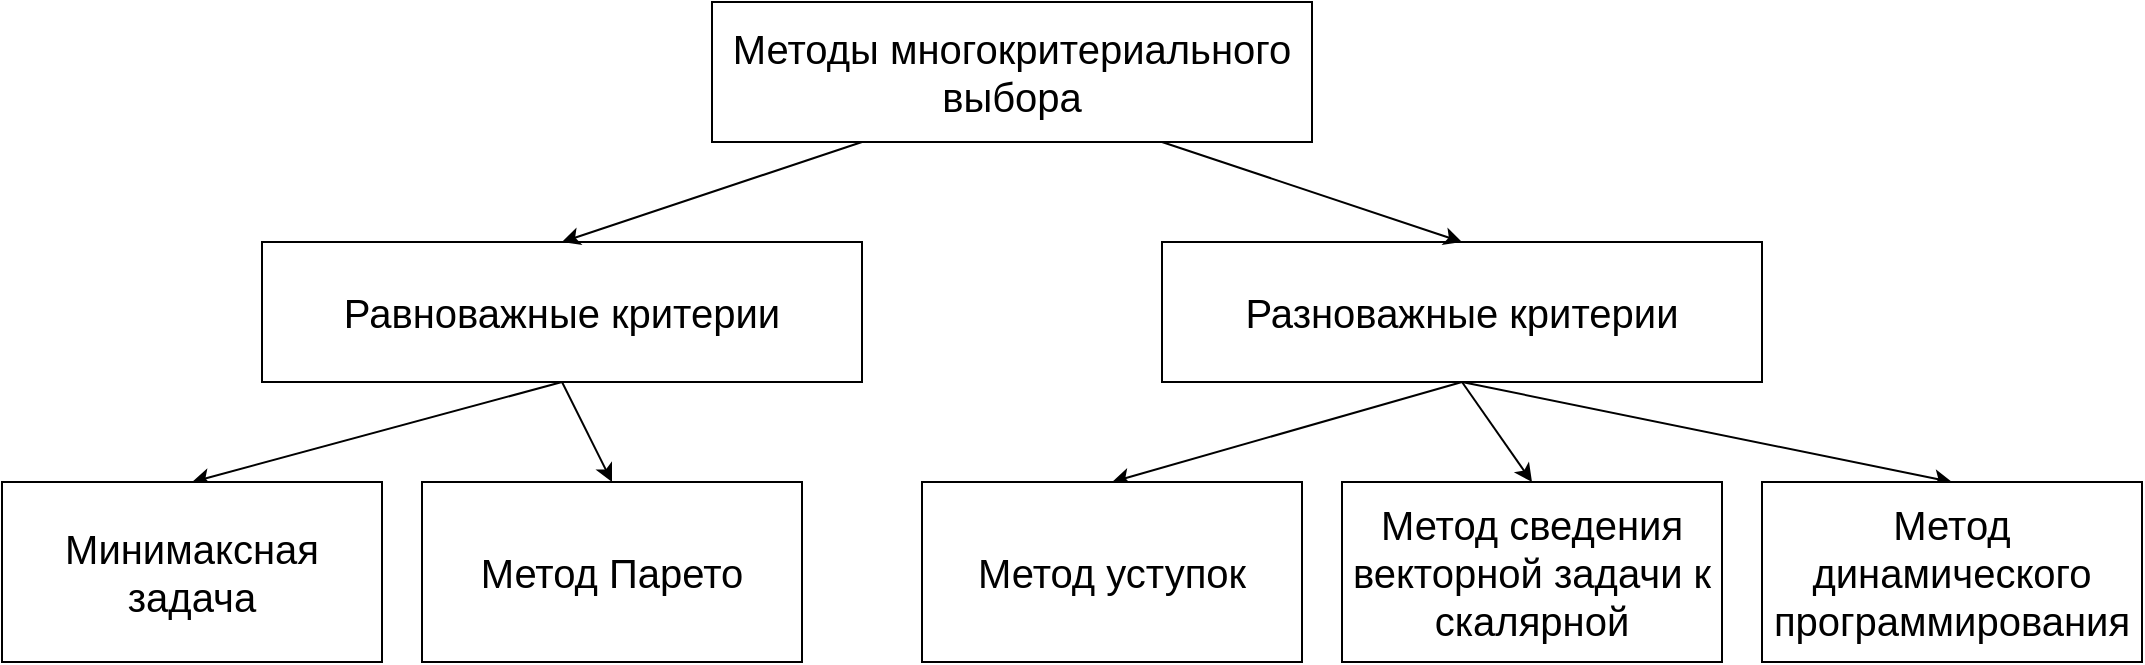 <mxfile version="20.3.0" type="device"><diagram id="2lkMvsxf0su9WZkt1QsE" name="Страница 1"><mxGraphModel dx="1351" dy="857" grid="1" gridSize="10" guides="1" tooltips="1" connect="1" arrows="1" fold="1" page="1" pageScale="1" pageWidth="1169" pageHeight="827" math="0" shadow="0"><root><mxCell id="0"/><mxCell id="1" parent="0"/><mxCell id="JRQnyEAMbcsMryHfZ3zT-1" value="&lt;font style=&quot;font-size: 20px;&quot;&gt;Методы многокритериального выбора&lt;/font&gt;" style="rounded=0;whiteSpace=wrap;html=1;" parent="1" vertex="1"><mxGeometry x="395" y="120" width="300" height="70" as="geometry"/></mxCell><mxCell id="JRQnyEAMbcsMryHfZ3zT-20" style="rounded=0;orthogonalLoop=1;jettySize=auto;html=1;exitX=0.5;exitY=1;exitDx=0;exitDy=0;entryX=0.5;entryY=0;entryDx=0;entryDy=0;fontSize=20;" parent="1" source="JRQnyEAMbcsMryHfZ3zT-2" target="JRQnyEAMbcsMryHfZ3zT-16" edge="1"><mxGeometry relative="1" as="geometry"/></mxCell><mxCell id="JRQnyEAMbcsMryHfZ3zT-21" style="edgeStyle=none;rounded=0;orthogonalLoop=1;jettySize=auto;html=1;exitX=0.5;exitY=1;exitDx=0;exitDy=0;entryX=0.5;entryY=0;entryDx=0;entryDy=0;fontSize=20;" parent="1" source="JRQnyEAMbcsMryHfZ3zT-2" target="JRQnyEAMbcsMryHfZ3zT-17" edge="1"><mxGeometry relative="1" as="geometry"/></mxCell><mxCell id="JRQnyEAMbcsMryHfZ3zT-2" value="&lt;span style=&quot;font-size: 20px;&quot;&gt;Равноважные критерии&lt;/span&gt;" style="rounded=0;whiteSpace=wrap;html=1;" parent="1" vertex="1"><mxGeometry x="170" y="240" width="300" height="70" as="geometry"/></mxCell><mxCell id="JRQnyEAMbcsMryHfZ3zT-22" style="edgeStyle=none;rounded=0;orthogonalLoop=1;jettySize=auto;html=1;exitX=0.5;exitY=1;exitDx=0;exitDy=0;entryX=0.5;entryY=0;entryDx=0;entryDy=0;fontSize=20;" parent="1" source="JRQnyEAMbcsMryHfZ3zT-3" target="JRQnyEAMbcsMryHfZ3zT-18" edge="1"><mxGeometry relative="1" as="geometry"/></mxCell><mxCell id="JRQnyEAMbcsMryHfZ3zT-23" style="edgeStyle=none;rounded=0;orthogonalLoop=1;jettySize=auto;html=1;exitX=0.5;exitY=1;exitDx=0;exitDy=0;entryX=0.5;entryY=0;entryDx=0;entryDy=0;fontSize=20;" parent="1" source="JRQnyEAMbcsMryHfZ3zT-3" target="JRQnyEAMbcsMryHfZ3zT-19" edge="1"><mxGeometry relative="1" as="geometry"/></mxCell><mxCell id="d6HK2IKz9hWNH8PPDPar-2" style="rounded=0;orthogonalLoop=1;jettySize=auto;html=1;exitX=0.5;exitY=1;exitDx=0;exitDy=0;entryX=0.5;entryY=0;entryDx=0;entryDy=0;" edge="1" parent="1" source="JRQnyEAMbcsMryHfZ3zT-3" target="d6HK2IKz9hWNH8PPDPar-1"><mxGeometry relative="1" as="geometry"/></mxCell><mxCell id="JRQnyEAMbcsMryHfZ3zT-3" value="&lt;span style=&quot;font-size: 20px;&quot;&gt;Разноважные критерии&lt;/span&gt;" style="rounded=0;whiteSpace=wrap;html=1;" parent="1" vertex="1"><mxGeometry x="620" y="240" width="300" height="70" as="geometry"/></mxCell><mxCell id="JRQnyEAMbcsMryHfZ3zT-4" value="" style="endArrow=classic;html=1;rounded=0;fontSize=20;exitX=0.25;exitY=1;exitDx=0;exitDy=0;entryX=0.5;entryY=0;entryDx=0;entryDy=0;" parent="1" source="JRQnyEAMbcsMryHfZ3zT-1" target="JRQnyEAMbcsMryHfZ3zT-2" edge="1"><mxGeometry width="50" height="50" relative="1" as="geometry"><mxPoint x="440" y="450" as="sourcePoint"/><mxPoint x="490" y="400" as="targetPoint"/></mxGeometry></mxCell><mxCell id="JRQnyEAMbcsMryHfZ3zT-5" value="" style="endArrow=classic;html=1;rounded=0;fontSize=20;exitX=0.75;exitY=1;exitDx=0;exitDy=0;entryX=0.5;entryY=0;entryDx=0;entryDy=0;" parent="1" source="JRQnyEAMbcsMryHfZ3zT-1" target="JRQnyEAMbcsMryHfZ3zT-3" edge="1"><mxGeometry width="50" height="50" relative="1" as="geometry"><mxPoint x="440" y="450" as="sourcePoint"/><mxPoint x="490" y="400" as="targetPoint"/></mxGeometry></mxCell><mxCell id="JRQnyEAMbcsMryHfZ3zT-16" value="&lt;span style=&quot;font-size: 20px;&quot;&gt;Минимаксная задача&lt;/span&gt;" style="rounded=0;whiteSpace=wrap;html=1;" parent="1" vertex="1"><mxGeometry x="40" y="360" width="190" height="90" as="geometry"/></mxCell><mxCell id="JRQnyEAMbcsMryHfZ3zT-17" value="&lt;span style=&quot;font-size: 20px;&quot;&gt;Метод Парето&lt;/span&gt;" style="rounded=0;whiteSpace=wrap;html=1;" parent="1" vertex="1"><mxGeometry x="250" y="360" width="190" height="90" as="geometry"/></mxCell><mxCell id="JRQnyEAMbcsMryHfZ3zT-18" value="&lt;span style=&quot;font-size: 20px;&quot;&gt;Метод уступок&lt;/span&gt;" style="rounded=0;whiteSpace=wrap;html=1;" parent="1" vertex="1"><mxGeometry x="500" y="360" width="190" height="90" as="geometry"/></mxCell><mxCell id="JRQnyEAMbcsMryHfZ3zT-19" value="&lt;span style=&quot;font-size: 20px;&quot;&gt;Метод сведения векторной задачи к скалярной&lt;/span&gt;" style="rounded=0;whiteSpace=wrap;html=1;" parent="1" vertex="1"><mxGeometry x="710" y="360" width="190" height="90" as="geometry"/></mxCell><mxCell id="d6HK2IKz9hWNH8PPDPar-1" value="&lt;span style=&quot;font-size: 20px;&quot;&gt;Метод динамического программирования&lt;/span&gt;" style="rounded=0;whiteSpace=wrap;html=1;" vertex="1" parent="1"><mxGeometry x="920" y="360" width="190" height="90" as="geometry"/></mxCell></root></mxGraphModel></diagram></mxfile>